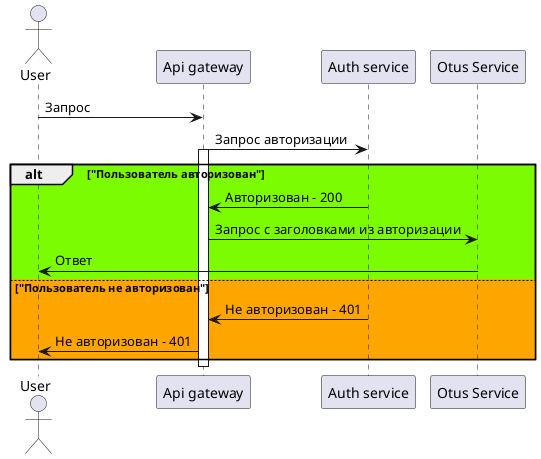 @startuml
'https://plantuml.com/sequence-diagram

actor User
participant "Api gateway"
participant "Auth service"
participant "Otus Service"

User -> "Api gateway" : Запрос

"Api gateway" -> "Auth service" : Запрос авторизации
activate "Api gateway"

alt #LawnGreen "Пользователь авторизован"

"Auth service" -> "Api gateway" : Авторизован - 200
"Api gateway" -> "Otus Service" : Запрос с заголовками из авторизации
"Otus Service" -> "User" : Ответ

else #Orange "Пользователь не авторизован"

"Auth service" -> "Api gateway" : Не авторизован - 401
"Api gateway" -> User : Не авторизован - 401

end

deactivate "Api gateway"

@enduml